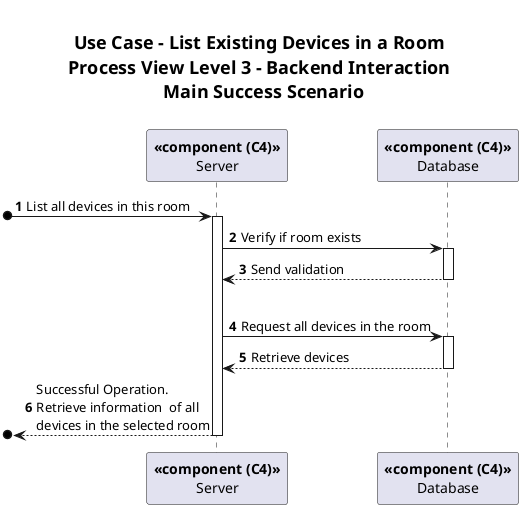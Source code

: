 @startuml
<style>
    title {
      HorizontalAlignment center
      FontSize 18
      padding 20
    }
</style>

'Doubts: Should communication between components be verbose?
title Use Case - List Existing Devices in a Room \nProcess View Level 3 \
- Backend Interaction \n Main Success Scenario
autonumber

participant "**<<component (C4)>>**\nServer" as SERVER
participant "**<<component (C4)>>**\nDatabase" as DB

[o-> SERVER : List all devices in this room
activate SERVER

SERVER -> DB: Verify if room exists
activate DB
DB --> SERVER: Send validation
deactivate DB
|||
SERVER -> DB: Request all devices in the room
activate DB
DB --> SERVER: Retrieve devices
deactivate DB


[o<-- SERVER : Successful Operation.\nRetrieve information \
 of all \ndevices in the selected room
deactivate SERVER

@enduml